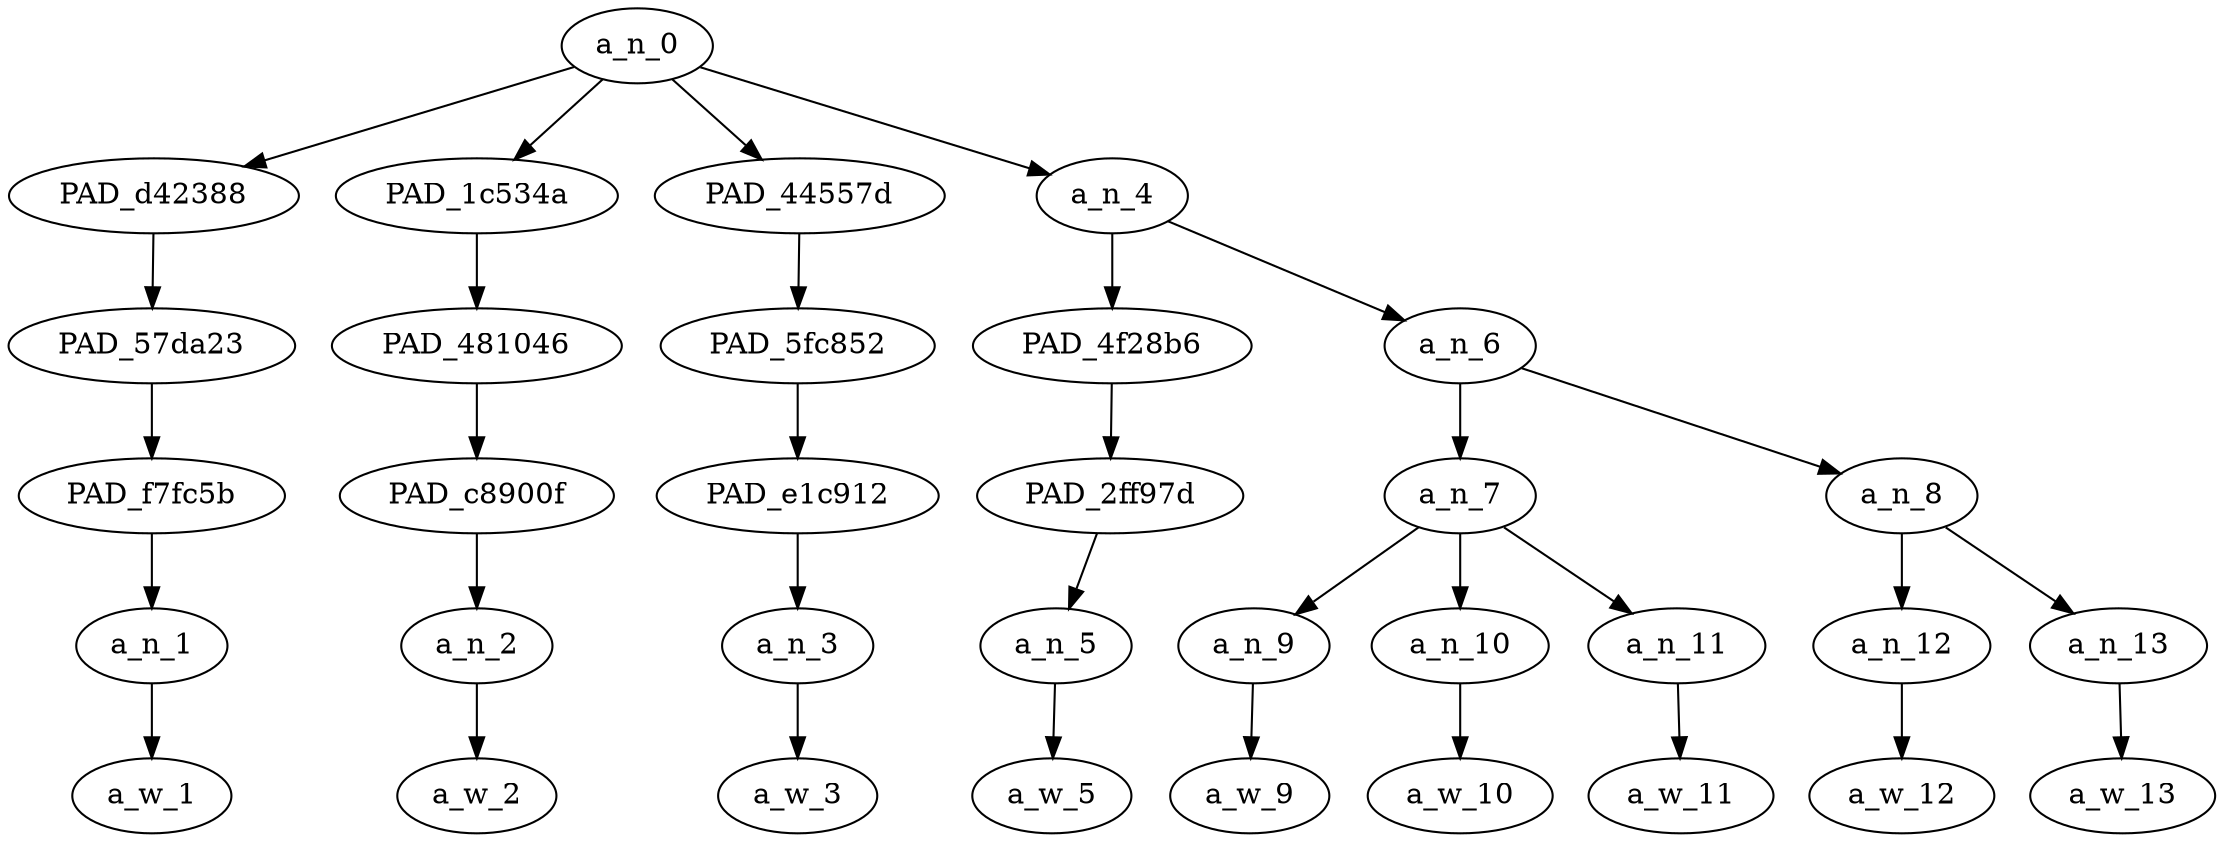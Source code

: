 strict digraph "" {
	a_n_0	[div_dir=1,
		index=0,
		level=5,
		pos="1.90625,5!",
		text_span="[0, 1, 2, 3, 4, 5, 6, 7, 8]",
		value=0.99999999];
	PAD_d42388	[div_dir=1,
		index=0,
		level=4,
		pos="0.0,4!",
		text_span="[0]",
		value=0.04978527];
	a_n_0 -> PAD_d42388;
	PAD_1c534a	[div_dir=-1,
		index=1,
		level=4,
		pos="1.0,4!",
		text_span="[1]",
		value=0.06583553];
	a_n_0 -> PAD_1c534a;
	PAD_44557d	[div_dir=1,
		index=2,
		level=4,
		pos="2.0,4!",
		text_span="[2]",
		value=0.06794831];
	a_n_0 -> PAD_44557d;
	a_n_4	[div_dir=1,
		index=3,
		level=4,
		pos="4.625,4!",
		text_span="[3, 4, 5, 6, 7, 8]",
		value=0.81528088];
	a_n_0 -> a_n_4;
	PAD_57da23	[div_dir=1,
		index=0,
		level=3,
		pos="0.0,3!",
		text_span="[0]",
		value=0.04978527];
	PAD_d42388 -> PAD_57da23;
	PAD_f7fc5b	[div_dir=1,
		index=0,
		level=2,
		pos="0.0,2!",
		text_span="[0]",
		value=0.04978527];
	PAD_57da23 -> PAD_f7fc5b;
	a_n_1	[div_dir=1,
		index=0,
		level=1,
		pos="0.0,1!",
		text_span="[0]",
		value=0.04978527];
	PAD_f7fc5b -> a_n_1;
	a_w_1	[div_dir=0,
		index=0,
		level=0,
		pos="0,0!",
		text_span="[0]",
		value=it];
	a_n_1 -> a_w_1;
	PAD_481046	[div_dir=-1,
		index=1,
		level=3,
		pos="1.0,3!",
		text_span="[1]",
		value=0.06583553];
	PAD_1c534a -> PAD_481046;
	PAD_c8900f	[div_dir=-1,
		index=1,
		level=2,
		pos="1.0,2!",
		text_span="[1]",
		value=0.06583553];
	PAD_481046 -> PAD_c8900f;
	a_n_2	[div_dir=-1,
		index=1,
		level=1,
		pos="1.0,1!",
		text_span="[1]",
		value=0.06583553];
	PAD_c8900f -> a_n_2;
	a_w_2	[div_dir=0,
		index=1,
		level=0,
		pos="1,0!",
		text_span="[1]",
		value=officially];
	a_n_2 -> a_w_2;
	PAD_5fc852	[div_dir=1,
		index=2,
		level=3,
		pos="2.0,3!",
		text_span="[2]",
		value=0.06794831];
	PAD_44557d -> PAD_5fc852;
	PAD_e1c912	[div_dir=1,
		index=2,
		level=2,
		pos="2.0,2!",
		text_span="[2]",
		value=0.06794831];
	PAD_5fc852 -> PAD_e1c912;
	a_n_3	[div_dir=1,
		index=2,
		level=1,
		pos="2.0,1!",
		text_span="[2]",
		value=0.06794831];
	PAD_e1c912 -> a_n_3;
	a_w_3	[div_dir=0,
		index=2,
		level=0,
		pos="2,0!",
		text_span="[2]",
		value=october];
	a_n_3 -> a_w_3;
	PAD_4f28b6	[div_dir=-1,
		index=3,
		level=3,
		pos="3.0,3!",
		text_span="[3]",
		value=0.05634940];
	a_n_4 -> PAD_4f28b6;
	a_n_6	[div_dir=1,
		index=4,
		level=3,
		pos="6.25,3!",
		text_span="[4, 5, 6, 7, 8]",
		value=0.75774622];
	a_n_4 -> a_n_6;
	PAD_2ff97d	[div_dir=-1,
		index=3,
		level=2,
		pos="3.0,2!",
		text_span="[3]",
		value=0.05634940];
	PAD_4f28b6 -> PAD_2ff97d;
	a_n_5	[div_dir=-1,
		index=3,
		level=1,
		pos="3.0,1!",
		text_span="[3]",
		value=0.05634940];
	PAD_2ff97d -> a_n_5;
	a_w_5	[div_dir=0,
		index=3,
		level=0,
		pos="3,0!",
		text_span="[3]",
		value=where];
	a_n_5 -> a_w_5;
	a_n_7	[div_dir=1,
		index=4,
		level=2,
		pos="5.0,2!",
		text_span="[4, 5, 6]",
		value=0.59959846];
	a_n_6 -> a_n_7;
	a_n_8	[div_dir=-1,
		index=5,
		level=2,
		pos="7.5,2!",
		text_span="[7, 8]",
		value=0.15686420];
	a_n_6 -> a_n_8;
	a_n_9	[div_dir=1,
		index=4,
		level=1,
		pos="4.0,1!",
		text_span="[4]",
		value=0.08596943];
	a_n_7 -> a_n_9;
	a_n_10	[div_dir=1,
		index=5,
		level=1,
		pos="5.0,1!",
		text_span="[5]",
		value=0.43513130];
	a_n_7 -> a_n_10;
	a_n_11	[div_dir=1,
		index=6,
		level=1,
		pos="6.0,1!",
		text_span="[6]",
		value=0.07696805];
	a_n_7 -> a_n_11;
	a_w_9	[div_dir=0,
		index=4,
		level=0,
		pos="4,0!",
		text_span="[4]",
		value=my];
	a_n_9 -> a_w_9;
	a_w_10	[div_dir=0,
		index=5,
		level=0,
		pos="5,0!",
		text_span="[5]",
		value=niggers];
	a_n_10 -> a_w_10;
	a_w_11	[div_dir=0,
		index=6,
		level=0,
		pos="6,0!",
		text_span="[6]",
		value=jason];
	a_n_11 -> a_w_11;
	a_n_12	[div_dir=-1,
		index=7,
		level=1,
		pos="7.0,1!",
		text_span="[7]",
		value=0.06311607];
	a_n_8 -> a_n_12;
	a_n_13	[div_dir=1,
		index=8,
		level=1,
		pos="8.0,1!",
		text_span="[8]",
		value=0.09373091];
	a_n_8 -> a_n_13;
	a_w_12	[div_dir=0,
		index=7,
		level=0,
		pos="7,0!",
		text_span="[7]",
		value=n];
	a_n_12 -> a_w_12;
	a_w_13	[div_dir=0,
		index=8,
		level=0,
		pos="8,0!",
		text_span="[8]",
		value=freddy];
	a_n_13 -> a_w_13;
}
